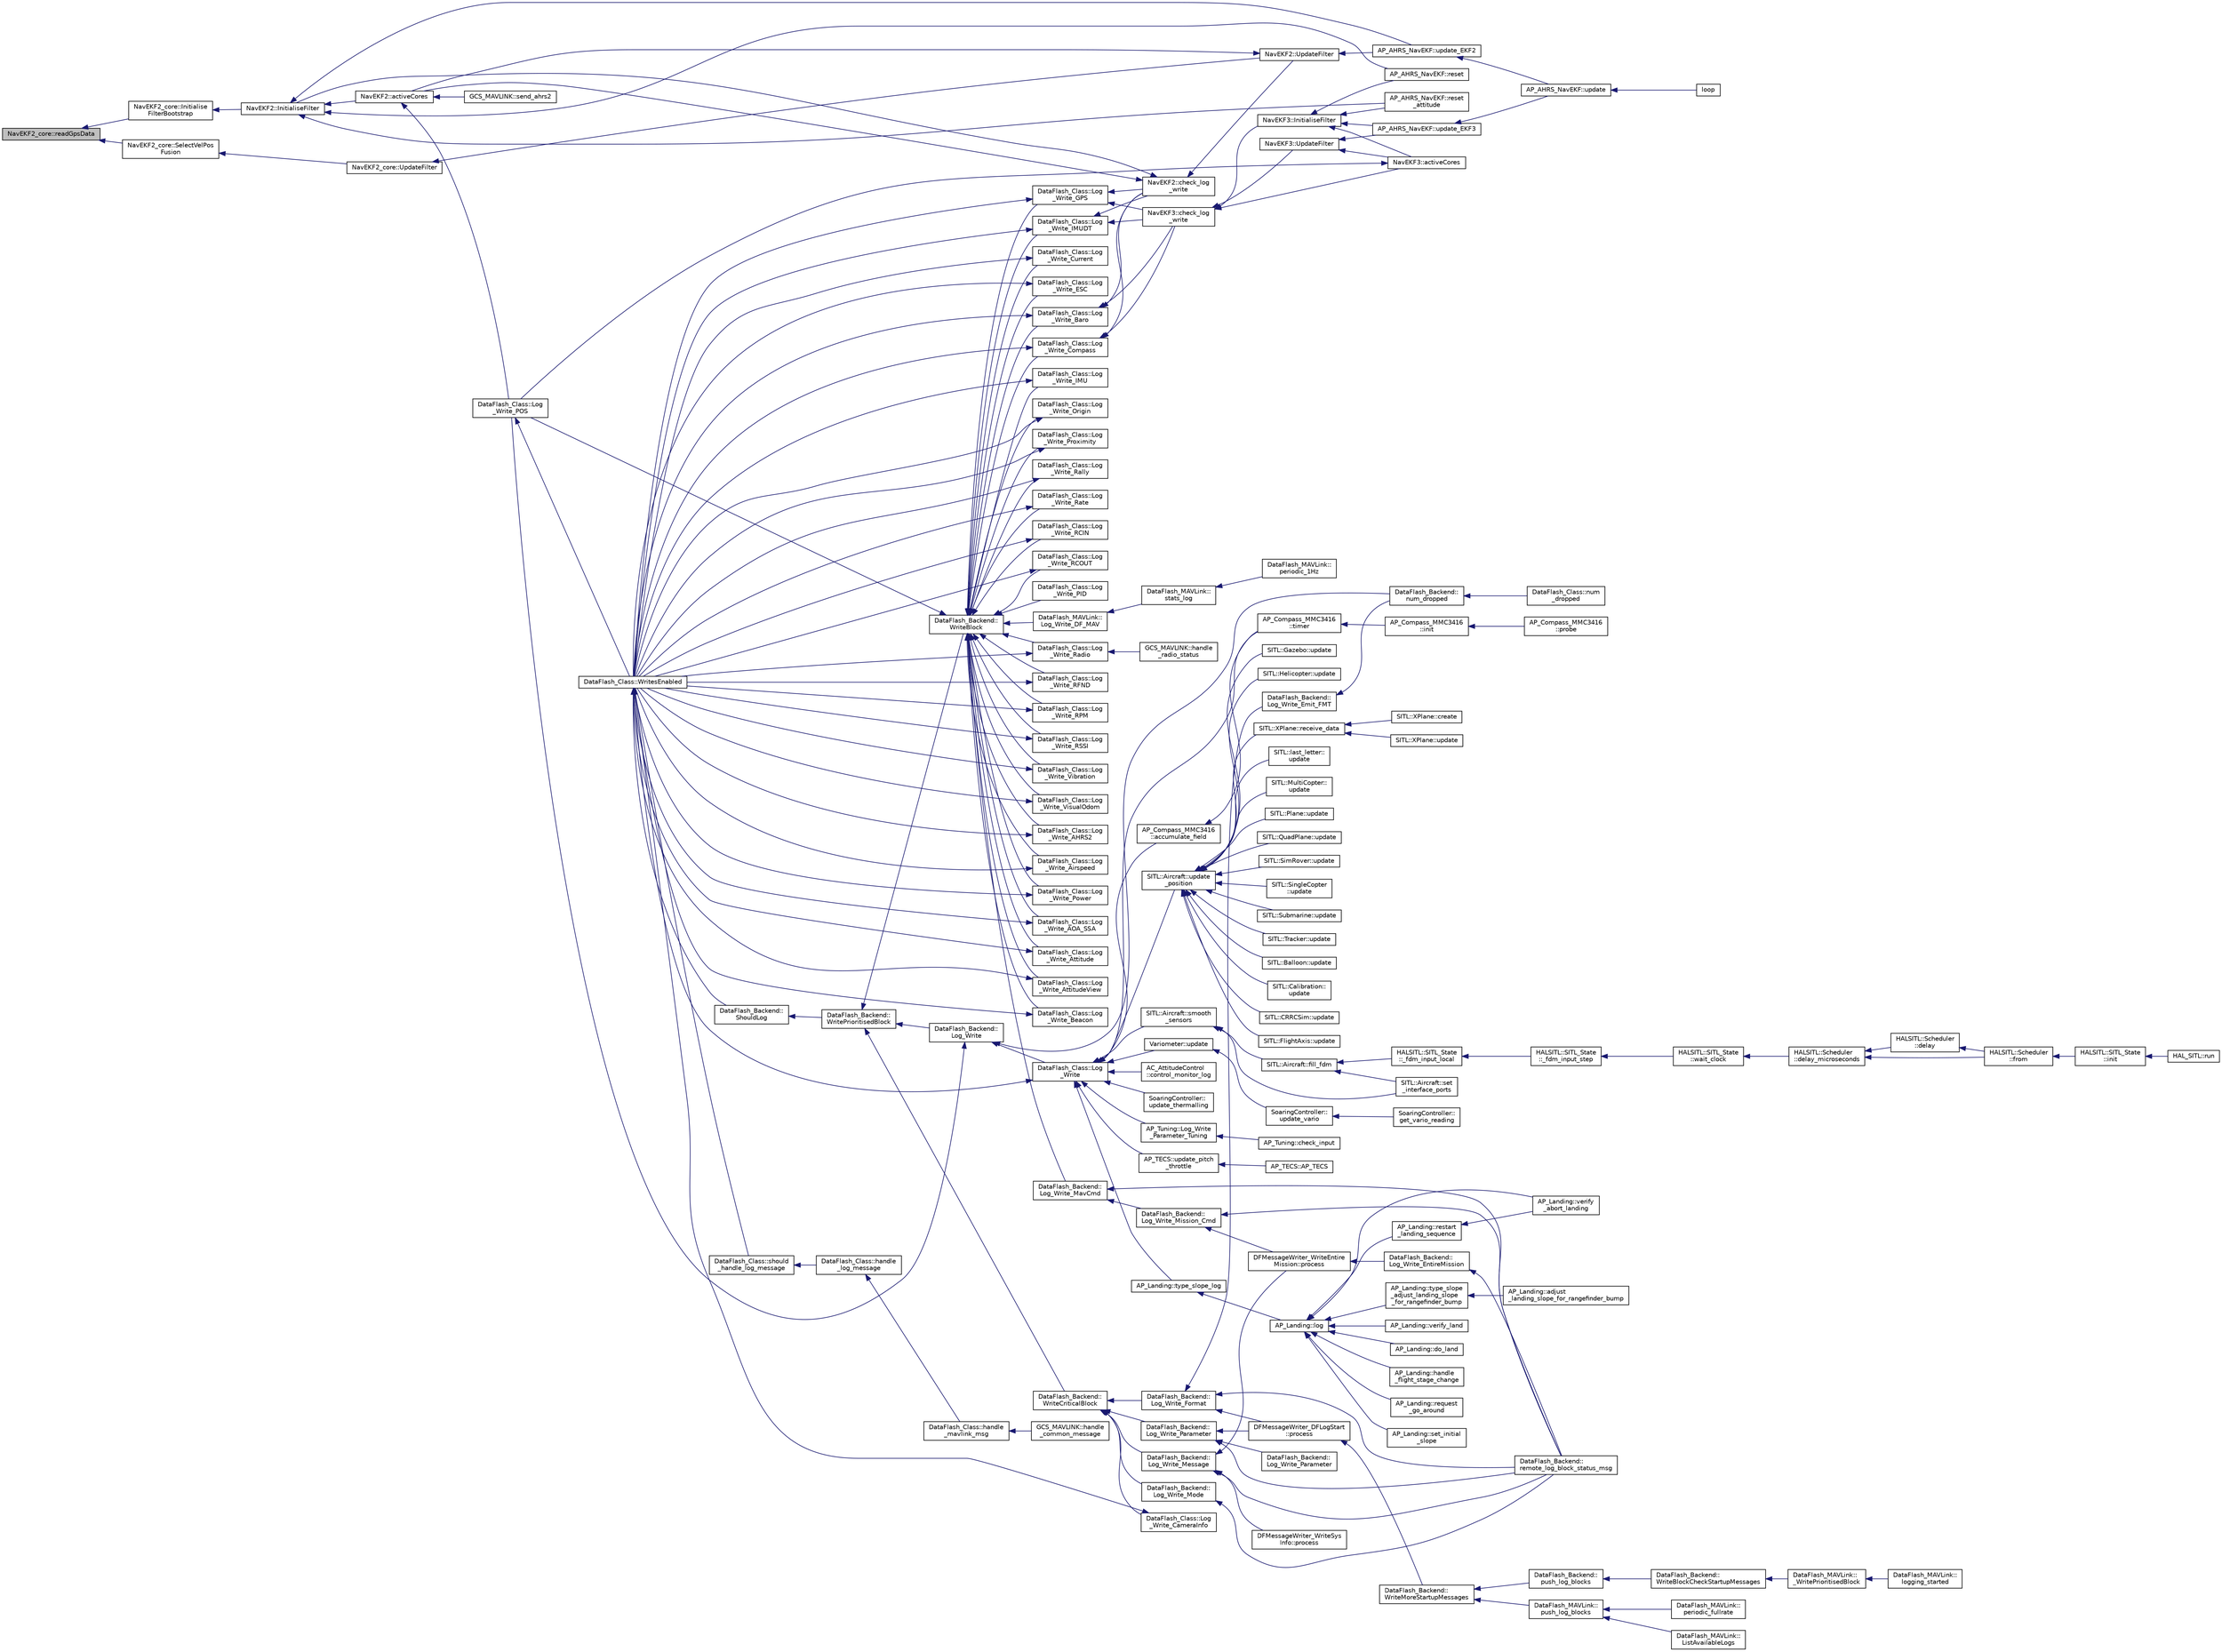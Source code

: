 digraph "NavEKF2_core::readGpsData"
{
 // INTERACTIVE_SVG=YES
  edge [fontname="Helvetica",fontsize="10",labelfontname="Helvetica",labelfontsize="10"];
  node [fontname="Helvetica",fontsize="10",shape=record];
  rankdir="LR";
  Node1 [label="NavEKF2_core::readGpsData",height=0.2,width=0.4,color="black", fillcolor="grey75", style="filled", fontcolor="black"];
  Node1 -> Node2 [dir="back",color="midnightblue",fontsize="10",style="solid",fontname="Helvetica"];
  Node2 [label="NavEKF2_core::Initialise\lFilterBootstrap",height=0.2,width=0.4,color="black", fillcolor="white", style="filled",URL="$classNavEKF2__core.html#a4a06ae47c3edebdecd2b179a0567f00b"];
  Node2 -> Node3 [dir="back",color="midnightblue",fontsize="10",style="solid",fontname="Helvetica"];
  Node3 [label="NavEKF2::InitialiseFilter",height=0.2,width=0.4,color="black", fillcolor="white", style="filled",URL="$classNavEKF2.html#a9c447b8d84abf2dfc845ddbbbad46a2b"];
  Node3 -> Node4 [dir="back",color="midnightblue",fontsize="10",style="solid",fontname="Helvetica"];
  Node4 [label="NavEKF2::activeCores",height=0.2,width=0.4,color="black", fillcolor="white", style="filled",URL="$classNavEKF2.html#ab18af2714c15fcf190493c01e2a28c73"];
  Node4 -> Node5 [dir="back",color="midnightblue",fontsize="10",style="solid",fontname="Helvetica"];
  Node5 [label="DataFlash_Class::Log\l_Write_POS",height=0.2,width=0.4,color="black", fillcolor="white", style="filled",URL="$classDataFlash__Class.html#a46e58faaa53c44516433f6bb7bde4163"];
  Node5 -> Node6 [dir="back",color="midnightblue",fontsize="10",style="solid",fontname="Helvetica"];
  Node6 [label="DataFlash_Class::WritesEnabled",height=0.2,width=0.4,color="black", fillcolor="white", style="filled",URL="$classDataFlash__Class.html#a680528ccef337901407a125439e1f397"];
  Node6 -> Node7 [dir="back",color="midnightblue",fontsize="10",style="solid",fontname="Helvetica"];
  Node7 [label="DataFlash_Class::should\l_handle_log_message",height=0.2,width=0.4,color="black", fillcolor="white", style="filled",URL="$classDataFlash__Class.html#a1f5e7a1ba369422c7df05cd384019b0e"];
  Node7 -> Node8 [dir="back",color="midnightblue",fontsize="10",style="solid",fontname="Helvetica"];
  Node8 [label="DataFlash_Class::handle\l_log_message",height=0.2,width=0.4,color="black", fillcolor="white", style="filled",URL="$classDataFlash__Class.html#a54a0f06df82820b62ec798a212821d25"];
  Node8 -> Node9 [dir="back",color="midnightblue",fontsize="10",style="solid",fontname="Helvetica"];
  Node9 [label="DataFlash_Class::handle\l_mavlink_msg",height=0.2,width=0.4,color="black", fillcolor="white", style="filled",URL="$classDataFlash__Class.html#a06ce95acf59edd4dd3b8aa7246913e7a"];
  Node9 -> Node10 [dir="back",color="midnightblue",fontsize="10",style="solid",fontname="Helvetica"];
  Node10 [label="GCS_MAVLINK::handle\l_common_message",height=0.2,width=0.4,color="black", fillcolor="white", style="filled",URL="$structGCS__MAVLINK.html#a13da94a2548ade6552a5250eb3251e89"];
  Node6 -> Node11 [dir="back",color="midnightblue",fontsize="10",style="solid",fontname="Helvetica"];
  Node11 [label="DataFlash_Backend::\lShouldLog",height=0.2,width=0.4,color="black", fillcolor="white", style="filled",URL="$classDataFlash__Backend.html#ae29c274eff677e46bb9e404656194789"];
  Node11 -> Node12 [dir="back",color="midnightblue",fontsize="10",style="solid",fontname="Helvetica"];
  Node12 [label="DataFlash_Backend::\lWritePrioritisedBlock",height=0.2,width=0.4,color="black", fillcolor="white", style="filled",URL="$classDataFlash__Backend.html#a70bd07e118265442caab0d742cb06abc"];
  Node12 -> Node13 [dir="back",color="midnightblue",fontsize="10",style="solid",fontname="Helvetica"];
  Node13 [label="DataFlash_Backend::\lLog_Write",height=0.2,width=0.4,color="black", fillcolor="white", style="filled",URL="$classDataFlash__Backend.html#a701111d46c96bfab23971267f325ddd3"];
  Node13 -> Node14 [dir="back",color="midnightblue",fontsize="10",style="solid",fontname="Helvetica"];
  Node14 [label="DataFlash_Class::Log\l_Write",height=0.2,width=0.4,color="black", fillcolor="white", style="filled",URL="$classDataFlash__Class.html#a379c836ed19feeac263fcd994b60226b"];
  Node14 -> Node15 [dir="back",color="midnightblue",fontsize="10",style="solid",fontname="Helvetica"];
  Node15 [label="AP_Compass_MMC3416\l::accumulate_field",height=0.2,width=0.4,color="black", fillcolor="white", style="filled",URL="$classAP__Compass__MMC3416.html#aa81525e474696e469db55ad9712a1b4f"];
  Node15 -> Node16 [dir="back",color="midnightblue",fontsize="10",style="solid",fontname="Helvetica"];
  Node16 [label="AP_Compass_MMC3416\l::timer",height=0.2,width=0.4,color="black", fillcolor="white", style="filled",URL="$classAP__Compass__MMC3416.html#a8b5b61173af45f3892c51bbeda783190"];
  Node16 -> Node17 [dir="back",color="midnightblue",fontsize="10",style="solid",fontname="Helvetica"];
  Node17 [label="AP_Compass_MMC3416\l::init",height=0.2,width=0.4,color="black", fillcolor="white", style="filled",URL="$classAP__Compass__MMC3416.html#af9749d12b13a50641e4c2b7b8b702ac2"];
  Node17 -> Node18 [dir="back",color="midnightblue",fontsize="10",style="solid",fontname="Helvetica"];
  Node18 [label="AP_Compass_MMC3416\l::probe",height=0.2,width=0.4,color="black", fillcolor="white", style="filled",URL="$classAP__Compass__MMC3416.html#a45317bd66ff02b0b69e17221ff572261"];
  Node14 -> Node19 [dir="back",color="midnightblue",fontsize="10",style="solid",fontname="Helvetica"];
  Node19 [label="AC_AttitudeControl\l::control_monitor_log",height=0.2,width=0.4,color="black", fillcolor="white", style="filled",URL="$classAC__AttitudeControl.html#a24124a33c8cd7a9cd575d0c16a1e2d5b"];
  Node14 -> Node20 [dir="back",color="midnightblue",fontsize="10",style="solid",fontname="Helvetica"];
  Node20 [label="AP_Tuning::Log_Write\l_Parameter_Tuning",height=0.2,width=0.4,color="black", fillcolor="white", style="filled",URL="$classAP__Tuning.html#abc35074ce5f7c46fbbc644d80c3dc15a"];
  Node20 -> Node21 [dir="back",color="midnightblue",fontsize="10",style="solid",fontname="Helvetica"];
  Node21 [label="AP_Tuning::check_input",height=0.2,width=0.4,color="black", fillcolor="white", style="filled",URL="$classAP__Tuning.html#a26bf8c5e3711e547ce95654ca285fecb"];
  Node14 -> Node22 [dir="back",color="midnightblue",fontsize="10",style="solid",fontname="Helvetica"];
  Node22 [label="SITL::Aircraft::smooth\l_sensors",height=0.2,width=0.4,color="black", fillcolor="white", style="filled",URL="$classSITL_1_1Aircraft.html#a8b835df207c22a4d9bc24b14525ce968"];
  Node22 -> Node23 [dir="back",color="midnightblue",fontsize="10",style="solid",fontname="Helvetica"];
  Node23 [label="SITL::Aircraft::fill_fdm",height=0.2,width=0.4,color="black", fillcolor="white", style="filled",URL="$classSITL_1_1Aircraft.html#a07b38044e8a77d5f48db38e9913e06db"];
  Node23 -> Node24 [dir="back",color="midnightblue",fontsize="10",style="solid",fontname="Helvetica"];
  Node24 [label="HALSITL::SITL_State\l::_fdm_input_local",height=0.2,width=0.4,color="black", fillcolor="white", style="filled",URL="$classHALSITL_1_1SITL__State.html#a141fe78b0702ab2f2ac4cafc221fdb97"];
  Node24 -> Node25 [dir="back",color="midnightblue",fontsize="10",style="solid",fontname="Helvetica"];
  Node25 [label="HALSITL::SITL_State\l::_fdm_input_step",height=0.2,width=0.4,color="black", fillcolor="white", style="filled",URL="$classHALSITL_1_1SITL__State.html#ae31c93a26ca780bb508dded2498e2e93"];
  Node25 -> Node26 [dir="back",color="midnightblue",fontsize="10",style="solid",fontname="Helvetica"];
  Node26 [label="HALSITL::SITL_State\l::wait_clock",height=0.2,width=0.4,color="black", fillcolor="white", style="filled",URL="$classHALSITL_1_1SITL__State.html#a3eeaf330efded46259bbf64fc53e6b9f"];
  Node26 -> Node27 [dir="back",color="midnightblue",fontsize="10",style="solid",fontname="Helvetica"];
  Node27 [label="HALSITL::Scheduler\l::delay_microseconds",height=0.2,width=0.4,color="black", fillcolor="white", style="filled",URL="$classHALSITL_1_1Scheduler.html#a4cffd5bcba0175bf49c7aa75ff3bf09a"];
  Node27 -> Node28 [dir="back",color="midnightblue",fontsize="10",style="solid",fontname="Helvetica"];
  Node28 [label="HALSITL::Scheduler\l::from",height=0.2,width=0.4,color="black", fillcolor="white", style="filled",URL="$classHALSITL_1_1Scheduler.html#a2c3ea70328333081349821921242cb39"];
  Node28 -> Node29 [dir="back",color="midnightblue",fontsize="10",style="solid",fontname="Helvetica"];
  Node29 [label="HALSITL::SITL_State\l::init",height=0.2,width=0.4,color="black", fillcolor="white", style="filled",URL="$classHALSITL_1_1SITL__State.html#a7059cb4e279007aae9b06757a68c15af"];
  Node29 -> Node30 [dir="back",color="midnightblue",fontsize="10",style="solid",fontname="Helvetica"];
  Node30 [label="HAL_SITL::run",height=0.2,width=0.4,color="black", fillcolor="white", style="filled",URL="$classHAL__SITL.html#add0e35ac5a212a6b187c55186c8f026a"];
  Node27 -> Node31 [dir="back",color="midnightblue",fontsize="10",style="solid",fontname="Helvetica"];
  Node31 [label="HALSITL::Scheduler\l::delay",height=0.2,width=0.4,color="black", fillcolor="white", style="filled",URL="$classHALSITL_1_1Scheduler.html#a14f3239ecbb9889823b20dc9de655c2f"];
  Node31 -> Node28 [dir="back",color="midnightblue",fontsize="10",style="solid",fontname="Helvetica"];
  Node23 -> Node32 [dir="back",color="midnightblue",fontsize="10",style="solid",fontname="Helvetica"];
  Node32 [label="SITL::Aircraft::set\l_interface_ports",height=0.2,width=0.4,color="black", fillcolor="white", style="filled",URL="$classSITL_1_1Aircraft.html#a061f04e9f5bc75cc1f250a4e7c3d8421"];
  Node22 -> Node32 [dir="back",color="midnightblue",fontsize="10",style="solid",fontname="Helvetica"];
  Node14 -> Node16 [dir="back",color="midnightblue",fontsize="10",style="solid",fontname="Helvetica"];
  Node14 -> Node33 [dir="back",color="midnightblue",fontsize="10",style="solid",fontname="Helvetica"];
  Node33 [label="AP_Landing::type_slope_log",height=0.2,width=0.4,color="black", fillcolor="white", style="filled",URL="$classAP__Landing.html#ac0b5a7424b989984441d47159f9e691c"];
  Node33 -> Node34 [dir="back",color="midnightblue",fontsize="10",style="solid",fontname="Helvetica"];
  Node34 [label="AP_Landing::log",height=0.2,width=0.4,color="black", fillcolor="white", style="filled",URL="$classAP__Landing.html#afbaa15e50629185cb1c1dcb1c41289d8"];
  Node34 -> Node35 [dir="back",color="midnightblue",fontsize="10",style="solid",fontname="Helvetica"];
  Node35 [label="AP_Landing::do_land",height=0.2,width=0.4,color="black", fillcolor="white", style="filled",URL="$classAP__Landing.html#ac7cb51eaa69d1bed262223b56ee2c4ce"];
  Node34 -> Node36 [dir="back",color="midnightblue",fontsize="10",style="solid",fontname="Helvetica"];
  Node36 [label="AP_Landing::handle\l_flight_stage_change",height=0.2,width=0.4,color="black", fillcolor="white", style="filled",URL="$classAP__Landing.html#a9f6d861fd1bf8df96c061931179095c0"];
  Node34 -> Node37 [dir="back",color="midnightblue",fontsize="10",style="solid",fontname="Helvetica"];
  Node37 [label="AP_Landing::request\l_go_around",height=0.2,width=0.4,color="black", fillcolor="white", style="filled",URL="$classAP__Landing.html#afc506451afaaca18bebe5746f1caf448"];
  Node34 -> Node38 [dir="back",color="midnightblue",fontsize="10",style="solid",fontname="Helvetica"];
  Node38 [label="AP_Landing::restart\l_landing_sequence",height=0.2,width=0.4,color="black", fillcolor="white", style="filled",URL="$classAP__Landing.html#a4cb652398231c274e6061aa6b211366b"];
  Node38 -> Node39 [dir="back",color="midnightblue",fontsize="10",style="solid",fontname="Helvetica"];
  Node39 [label="AP_Landing::verify\l_abort_landing",height=0.2,width=0.4,color="black", fillcolor="white", style="filled",URL="$classAP__Landing.html#a23d5d937afe630bfa1d3eeea5d767e4b"];
  Node34 -> Node40 [dir="back",color="midnightblue",fontsize="10",style="solid",fontname="Helvetica"];
  Node40 [label="AP_Landing::set_initial\l_slope",height=0.2,width=0.4,color="black", fillcolor="white", style="filled",URL="$classAP__Landing.html#a7e905f0cb574cb49a778b18906362736"];
  Node34 -> Node41 [dir="back",color="midnightblue",fontsize="10",style="solid",fontname="Helvetica"];
  Node41 [label="AP_Landing::type_slope\l_adjust_landing_slope\l_for_rangefinder_bump",height=0.2,width=0.4,color="black", fillcolor="white", style="filled",URL="$classAP__Landing.html#a68317a4d27e65aadc7013a9363da5ce3"];
  Node41 -> Node42 [dir="back",color="midnightblue",fontsize="10",style="solid",fontname="Helvetica"];
  Node42 [label="AP_Landing::adjust\l_landing_slope_for_rangefinder_bump",height=0.2,width=0.4,color="black", fillcolor="white", style="filled",URL="$classAP__Landing.html#aca701ba52726269447500bdf654b3b10"];
  Node34 -> Node39 [dir="back",color="midnightblue",fontsize="10",style="solid",fontname="Helvetica"];
  Node34 -> Node43 [dir="back",color="midnightblue",fontsize="10",style="solid",fontname="Helvetica"];
  Node43 [label="AP_Landing::verify_land",height=0.2,width=0.4,color="black", fillcolor="white", style="filled",URL="$classAP__Landing.html#afdbc34de818b9cb366336c23660fd495"];
  Node14 -> Node44 [dir="back",color="midnightblue",fontsize="10",style="solid",fontname="Helvetica"];
  Node44 [label="Variometer::update",height=0.2,width=0.4,color="black", fillcolor="white", style="filled",URL="$classVariometer.html#ae8429634659d6e7f64a64992380e7b2b"];
  Node44 -> Node45 [dir="back",color="midnightblue",fontsize="10",style="solid",fontname="Helvetica"];
  Node45 [label="SoaringController::\lupdate_vario",height=0.2,width=0.4,color="black", fillcolor="white", style="filled",URL="$classSoaringController.html#a7adf701742d2ba2f2e699b9e3ce1b955"];
  Node45 -> Node46 [dir="back",color="midnightblue",fontsize="10",style="solid",fontname="Helvetica"];
  Node46 [label="SoaringController::\lget_vario_reading",height=0.2,width=0.4,color="black", fillcolor="white", style="filled",URL="$classSoaringController.html#aea41b313738070dceb7c4953d4873342"];
  Node14 -> Node47 [dir="back",color="midnightblue",fontsize="10",style="solid",fontname="Helvetica"];
  Node47 [label="AP_TECS::update_pitch\l_throttle",height=0.2,width=0.4,color="black", fillcolor="white", style="filled",URL="$classAP__TECS.html#ad9fdee521b36fe15ab8ab06a35717c5a"];
  Node47 -> Node48 [dir="back",color="midnightblue",fontsize="10",style="solid",fontname="Helvetica"];
  Node48 [label="AP_TECS::AP_TECS",height=0.2,width=0.4,color="black", fillcolor="white", style="filled",URL="$classAP__TECS.html#a01d6d2b6f4c4151838115b13020d8990"];
  Node14 -> Node49 [dir="back",color="midnightblue",fontsize="10",style="solid",fontname="Helvetica"];
  Node49 [label="SITL::Aircraft::update\l_position",height=0.2,width=0.4,color="black", fillcolor="white", style="filled",URL="$classSITL_1_1Aircraft.html#a4a72b2c0617cf55b24b062daaae685b9"];
  Node49 -> Node50 [dir="back",color="midnightblue",fontsize="10",style="solid",fontname="Helvetica"];
  Node50 [label="SITL::Balloon::update",height=0.2,width=0.4,color="black", fillcolor="white", style="filled",URL="$classSITL_1_1Balloon.html#a34f5716a3c9ba0805d89dc36656ae90c"];
  Node49 -> Node51 [dir="back",color="midnightblue",fontsize="10",style="solid",fontname="Helvetica"];
  Node51 [label="SITL::Calibration::\lupdate",height=0.2,width=0.4,color="black", fillcolor="white", style="filled",URL="$classSITL_1_1Calibration.html#a0c3f60adfbc5d68ae425883af18b62f4"];
  Node49 -> Node52 [dir="back",color="midnightblue",fontsize="10",style="solid",fontname="Helvetica"];
  Node52 [label="SITL::CRRCSim::update",height=0.2,width=0.4,color="black", fillcolor="white", style="filled",URL="$classSITL_1_1CRRCSim.html#ada236d396837feb2c5efe885ea504f87"];
  Node49 -> Node53 [dir="back",color="midnightblue",fontsize="10",style="solid",fontname="Helvetica"];
  Node53 [label="SITL::FlightAxis::update",height=0.2,width=0.4,color="black", fillcolor="white", style="filled",URL="$classSITL_1_1FlightAxis.html#abea39b8171735bf99ad90267f6be4c42"];
  Node49 -> Node54 [dir="back",color="midnightblue",fontsize="10",style="solid",fontname="Helvetica"];
  Node54 [label="SITL::Gazebo::update",height=0.2,width=0.4,color="black", fillcolor="white", style="filled",URL="$classSITL_1_1Gazebo.html#a120a541070549b98ba4740c91abf97a7"];
  Node49 -> Node55 [dir="back",color="midnightblue",fontsize="10",style="solid",fontname="Helvetica"];
  Node55 [label="SITL::Helicopter::update",height=0.2,width=0.4,color="black", fillcolor="white", style="filled",URL="$classSITL_1_1Helicopter.html#a0e8602ead0fe804552ab7ade9a1b171e"];
  Node49 -> Node56 [dir="back",color="midnightblue",fontsize="10",style="solid",fontname="Helvetica"];
  Node56 [label="SITL::last_letter::\lupdate",height=0.2,width=0.4,color="black", fillcolor="white", style="filled",URL="$classSITL_1_1last__letter.html#ae4e6d3acea9730faa873e8d25b876d19"];
  Node49 -> Node57 [dir="back",color="midnightblue",fontsize="10",style="solid",fontname="Helvetica"];
  Node57 [label="SITL::MultiCopter::\lupdate",height=0.2,width=0.4,color="black", fillcolor="white", style="filled",URL="$classSITL_1_1MultiCopter.html#ad4df8bcd20625ce425cc9d73f9aa6a20"];
  Node49 -> Node58 [dir="back",color="midnightblue",fontsize="10",style="solid",fontname="Helvetica"];
  Node58 [label="SITL::Plane::update",height=0.2,width=0.4,color="black", fillcolor="white", style="filled",URL="$classSITL_1_1Plane.html#a7852409df29e250b1903384d1446930c"];
  Node49 -> Node59 [dir="back",color="midnightblue",fontsize="10",style="solid",fontname="Helvetica"];
  Node59 [label="SITL::QuadPlane::update",height=0.2,width=0.4,color="black", fillcolor="white", style="filled",URL="$classSITL_1_1QuadPlane.html#af9068f0de1894f5afc49481c869e3b6c"];
  Node49 -> Node60 [dir="back",color="midnightblue",fontsize="10",style="solid",fontname="Helvetica"];
  Node60 [label="SITL::SimRover::update",height=0.2,width=0.4,color="black", fillcolor="white", style="filled",URL="$classSITL_1_1SimRover.html#a0692a116e9c7cff78adb0b08b0d571b2"];
  Node49 -> Node61 [dir="back",color="midnightblue",fontsize="10",style="solid",fontname="Helvetica"];
  Node61 [label="SITL::SingleCopter\l::update",height=0.2,width=0.4,color="black", fillcolor="white", style="filled",URL="$classSITL_1_1SingleCopter.html#a07d0997518b86260a6a80b914733d7b5"];
  Node49 -> Node62 [dir="back",color="midnightblue",fontsize="10",style="solid",fontname="Helvetica"];
  Node62 [label="SITL::Submarine::update",height=0.2,width=0.4,color="black", fillcolor="white", style="filled",URL="$classSITL_1_1Submarine.html#ae172876dbb527df84dfb38c9fa383878"];
  Node49 -> Node63 [dir="back",color="midnightblue",fontsize="10",style="solid",fontname="Helvetica"];
  Node63 [label="SITL::Tracker::update",height=0.2,width=0.4,color="black", fillcolor="white", style="filled",URL="$classSITL_1_1Tracker.html#aa2d26c0841ead98b60a9291eb4d74b71"];
  Node49 -> Node64 [dir="back",color="midnightblue",fontsize="10",style="solid",fontname="Helvetica"];
  Node64 [label="SITL::XPlane::receive_data",height=0.2,width=0.4,color="black", fillcolor="white", style="filled",URL="$classSITL_1_1XPlane.html#ab30e1d12c7ebc3699a29f3442804a68b"];
  Node64 -> Node65 [dir="back",color="midnightblue",fontsize="10",style="solid",fontname="Helvetica"];
  Node65 [label="SITL::XPlane::update",height=0.2,width=0.4,color="black", fillcolor="white", style="filled",URL="$classSITL_1_1XPlane.html#abc5e72c8fd3445fcb19b6b1d42ec9970"];
  Node64 -> Node66 [dir="back",color="midnightblue",fontsize="10",style="solid",fontname="Helvetica"];
  Node66 [label="SITL::XPlane::create",height=0.2,width=0.4,color="black", fillcolor="white", style="filled",URL="$classSITL_1_1XPlane.html#a5cbab32f016edeff5108ded953c17cbe"];
  Node14 -> Node67 [dir="back",color="midnightblue",fontsize="10",style="solid",fontname="Helvetica"];
  Node67 [label="SoaringController::\lupdate_thermalling",height=0.2,width=0.4,color="black", fillcolor="white", style="filled",URL="$classSoaringController.html#abfbc693fd6c93da20fb098aedf6fd596"];
  Node14 -> Node6 [dir="back",color="midnightblue",fontsize="10",style="solid",fontname="Helvetica"];
  Node13 -> Node5 [dir="back",color="midnightblue",fontsize="10",style="solid",fontname="Helvetica"];
  Node13 -> Node68 [dir="back",color="midnightblue",fontsize="10",style="solid",fontname="Helvetica"];
  Node68 [label="DataFlash_Backend::\lnum_dropped",height=0.2,width=0.4,color="black", fillcolor="white", style="filled",URL="$classDataFlash__Backend.html#a944c1f573e2cd12e7ff491d48898d446"];
  Node68 -> Node69 [dir="back",color="midnightblue",fontsize="10",style="solid",fontname="Helvetica"];
  Node69 [label="DataFlash_Class::num\l_dropped",height=0.2,width=0.4,color="black", fillcolor="white", style="filled",URL="$classDataFlash__Class.html#a3b01d9a49c319ca3995df9b1649b9249"];
  Node12 -> Node70 [dir="back",color="midnightblue",fontsize="10",style="solid",fontname="Helvetica"];
  Node70 [label="DataFlash_Backend::\lWriteBlock",height=0.2,width=0.4,color="black", fillcolor="white", style="filled",URL="$classDataFlash__Backend.html#aed94b3ad1fd7333ddd7c2e20c3433d52"];
  Node70 -> Node71 [dir="back",color="midnightblue",fontsize="10",style="solid",fontname="Helvetica"];
  Node71 [label="DataFlash_Class::Log\l_Write_AHRS2",height=0.2,width=0.4,color="black", fillcolor="white", style="filled",URL="$classDataFlash__Class.html#ad81bca014959c6b0a6714ea0d83c409f"];
  Node71 -> Node6 [dir="back",color="midnightblue",fontsize="10",style="solid",fontname="Helvetica"];
  Node70 -> Node72 [dir="back",color="midnightblue",fontsize="10",style="solid",fontname="Helvetica"];
  Node72 [label="DataFlash_Class::Log\l_Write_Airspeed",height=0.2,width=0.4,color="black", fillcolor="white", style="filled",URL="$classDataFlash__Class.html#a6a38481f36ae833e7093c41a0e72be31"];
  Node72 -> Node6 [dir="back",color="midnightblue",fontsize="10",style="solid",fontname="Helvetica"];
  Node70 -> Node73 [dir="back",color="midnightblue",fontsize="10",style="solid",fontname="Helvetica"];
  Node73 [label="DataFlash_Class::Log\l_Write_AOA_SSA",height=0.2,width=0.4,color="black", fillcolor="white", style="filled",URL="$classDataFlash__Class.html#a07c6e6dc1aeb58b8f3255a63e0d5a430"];
  Node73 -> Node6 [dir="back",color="midnightblue",fontsize="10",style="solid",fontname="Helvetica"];
  Node70 -> Node74 [dir="back",color="midnightblue",fontsize="10",style="solid",fontname="Helvetica"];
  Node74 [label="DataFlash_Class::Log\l_Write_Attitude",height=0.2,width=0.4,color="black", fillcolor="white", style="filled",URL="$classDataFlash__Class.html#a100c0458780b38dd0ccc4a7381827b3c"];
  Node74 -> Node6 [dir="back",color="midnightblue",fontsize="10",style="solid",fontname="Helvetica"];
  Node70 -> Node75 [dir="back",color="midnightblue",fontsize="10",style="solid",fontname="Helvetica"];
  Node75 [label="DataFlash_Class::Log\l_Write_AttitudeView",height=0.2,width=0.4,color="black", fillcolor="white", style="filled",URL="$classDataFlash__Class.html#abf48a5cb3c39a255385d3853beb1b5d7"];
  Node75 -> Node6 [dir="back",color="midnightblue",fontsize="10",style="solid",fontname="Helvetica"];
  Node70 -> Node76 [dir="back",color="midnightblue",fontsize="10",style="solid",fontname="Helvetica"];
  Node76 [label="DataFlash_Class::Log\l_Write_Baro",height=0.2,width=0.4,color="black", fillcolor="white", style="filled",URL="$classDataFlash__Class.html#a4a12c2f2025e0a63d6ec85602857d0cb"];
  Node76 -> Node77 [dir="back",color="midnightblue",fontsize="10",style="solid",fontname="Helvetica"];
  Node77 [label="NavEKF3::check_log\l_write",height=0.2,width=0.4,color="black", fillcolor="white", style="filled",URL="$classNavEKF3.html#afa5a1b626563d35ad95545e8f056214b"];
  Node77 -> Node78 [dir="back",color="midnightblue",fontsize="10",style="solid",fontname="Helvetica"];
  Node78 [label="NavEKF3::InitialiseFilter",height=0.2,width=0.4,color="black", fillcolor="white", style="filled",URL="$classNavEKF3.html#a07f064fa513fbb6e7188141904f3b5b5"];
  Node78 -> Node79 [dir="back",color="midnightblue",fontsize="10",style="solid",fontname="Helvetica"];
  Node79 [label="AP_AHRS_NavEKF::update_EKF3",height=0.2,width=0.4,color="black", fillcolor="white", style="filled",URL="$classAP__AHRS__NavEKF.html#a324160404f12959e955554f5aed26459"];
  Node79 -> Node80 [dir="back",color="midnightblue",fontsize="10",style="solid",fontname="Helvetica"];
  Node80 [label="AP_AHRS_NavEKF::update",height=0.2,width=0.4,color="black", fillcolor="white", style="filled",URL="$classAP__AHRS__NavEKF.html#ac8111979c5dc37a55b2c50818534ea52"];
  Node80 -> Node81 [dir="back",color="midnightblue",fontsize="10",style="solid",fontname="Helvetica"];
  Node81 [label="loop",height=0.2,width=0.4,color="black", fillcolor="white", style="filled",URL="$AHRS__Test_8cpp.html#afe461d27b9c48d5921c00d521181f12f"];
  Node78 -> Node82 [dir="back",color="midnightblue",fontsize="10",style="solid",fontname="Helvetica"];
  Node82 [label="AP_AHRS_NavEKF::reset",height=0.2,width=0.4,color="black", fillcolor="white", style="filled",URL="$classAP__AHRS__NavEKF.html#a532ff0df024a4537e5a108c42ba405a7"];
  Node78 -> Node83 [dir="back",color="midnightblue",fontsize="10",style="solid",fontname="Helvetica"];
  Node83 [label="AP_AHRS_NavEKF::reset\l_attitude",height=0.2,width=0.4,color="black", fillcolor="white", style="filled",URL="$classAP__AHRS__NavEKF.html#a9bd3c7f1793a48cd0d736b19fbfaf19a"];
  Node78 -> Node84 [dir="back",color="midnightblue",fontsize="10",style="solid",fontname="Helvetica"];
  Node84 [label="NavEKF3::activeCores",height=0.2,width=0.4,color="black", fillcolor="white", style="filled",URL="$classNavEKF3.html#a3e1f50ad977a17222fcd7a6851b0f2ec"];
  Node84 -> Node5 [dir="back",color="midnightblue",fontsize="10",style="solid",fontname="Helvetica"];
  Node77 -> Node85 [dir="back",color="midnightblue",fontsize="10",style="solid",fontname="Helvetica"];
  Node85 [label="NavEKF3::UpdateFilter",height=0.2,width=0.4,color="black", fillcolor="white", style="filled",URL="$classNavEKF3.html#a477020fcf29376e0c2205dbf79728104"];
  Node85 -> Node79 [dir="back",color="midnightblue",fontsize="10",style="solid",fontname="Helvetica"];
  Node85 -> Node84 [dir="back",color="midnightblue",fontsize="10",style="solid",fontname="Helvetica"];
  Node77 -> Node84 [dir="back",color="midnightblue",fontsize="10",style="solid",fontname="Helvetica"];
  Node76 -> Node86 [dir="back",color="midnightblue",fontsize="10",style="solid",fontname="Helvetica"];
  Node86 [label="NavEKF2::check_log\l_write",height=0.2,width=0.4,color="black", fillcolor="white", style="filled",URL="$classNavEKF2.html#a124df957952b2cb0c04e4318a173f67a"];
  Node86 -> Node4 [dir="back",color="midnightblue",fontsize="10",style="solid",fontname="Helvetica"];
  Node86 -> Node3 [dir="back",color="midnightblue",fontsize="10",style="solid",fontname="Helvetica"];
  Node86 -> Node87 [dir="back",color="midnightblue",fontsize="10",style="solid",fontname="Helvetica"];
  Node87 [label="NavEKF2::UpdateFilter",height=0.2,width=0.4,color="black", fillcolor="white", style="filled",URL="$classNavEKF2.html#a72815b1bbd9d7ceb0ff7ae52d14516df"];
  Node87 -> Node4 [dir="back",color="midnightblue",fontsize="10",style="solid",fontname="Helvetica"];
  Node87 -> Node88 [dir="back",color="midnightblue",fontsize="10",style="solid",fontname="Helvetica"];
  Node88 [label="AP_AHRS_NavEKF::update_EKF2",height=0.2,width=0.4,color="black", fillcolor="white", style="filled",URL="$classAP__AHRS__NavEKF.html#a0187c6d3d4348b002a204c05d3e94b07"];
  Node88 -> Node80 [dir="back",color="midnightblue",fontsize="10",style="solid",fontname="Helvetica"];
  Node76 -> Node6 [dir="back",color="midnightblue",fontsize="10",style="solid",fontname="Helvetica"];
  Node70 -> Node89 [dir="back",color="midnightblue",fontsize="10",style="solid",fontname="Helvetica"];
  Node89 [label="DataFlash_Class::Log\l_Write_Beacon",height=0.2,width=0.4,color="black", fillcolor="white", style="filled",URL="$classDataFlash__Class.html#abe412cc7c41a691691c24ec560586c45"];
  Node89 -> Node6 [dir="back",color="midnightblue",fontsize="10",style="solid",fontname="Helvetica"];
  Node70 -> Node90 [dir="back",color="midnightblue",fontsize="10",style="solid",fontname="Helvetica"];
  Node90 [label="DataFlash_Class::Log\l_Write_Compass",height=0.2,width=0.4,color="black", fillcolor="white", style="filled",URL="$classDataFlash__Class.html#a5189adf1c5da47c2149ca1d7baa745d8"];
  Node90 -> Node77 [dir="back",color="midnightblue",fontsize="10",style="solid",fontname="Helvetica"];
  Node90 -> Node86 [dir="back",color="midnightblue",fontsize="10",style="solid",fontname="Helvetica"];
  Node90 -> Node6 [dir="back",color="midnightblue",fontsize="10",style="solid",fontname="Helvetica"];
  Node70 -> Node91 [dir="back",color="midnightblue",fontsize="10",style="solid",fontname="Helvetica"];
  Node91 [label="DataFlash_Class::Log\l_Write_Current",height=0.2,width=0.4,color="black", fillcolor="white", style="filled",URL="$classDataFlash__Class.html#a6bc40fe7e7fd0b068700d5b89d85a920"];
  Node91 -> Node6 [dir="back",color="midnightblue",fontsize="10",style="solid",fontname="Helvetica"];
  Node70 -> Node92 [dir="back",color="midnightblue",fontsize="10",style="solid",fontname="Helvetica"];
  Node92 [label="DataFlash_MAVLink::\lLog_Write_DF_MAV",height=0.2,width=0.4,color="black", fillcolor="white", style="filled",URL="$classDataFlash__MAVLink.html#a4e95e48809d7011702476e879415d96c"];
  Node92 -> Node93 [dir="back",color="midnightblue",fontsize="10",style="solid",fontname="Helvetica"];
  Node93 [label="DataFlash_MAVLink::\lstats_log",height=0.2,width=0.4,color="black", fillcolor="white", style="filled",URL="$classDataFlash__MAVLink.html#af0e5de77619126d8d8d1dd06a389717d"];
  Node93 -> Node94 [dir="back",color="midnightblue",fontsize="10",style="solid",fontname="Helvetica"];
  Node94 [label="DataFlash_MAVLink::\lperiodic_1Hz",height=0.2,width=0.4,color="black", fillcolor="white", style="filled",URL="$classDataFlash__MAVLink.html#aff8ee53b8fbc202ef153f112dade8f21"];
  Node70 -> Node95 [dir="back",color="midnightblue",fontsize="10",style="solid",fontname="Helvetica"];
  Node95 [label="DataFlash_Class::Log\l_Write_ESC",height=0.2,width=0.4,color="black", fillcolor="white", style="filled",URL="$classDataFlash__Class.html#a90a22bd1a0d9fff2bde1efdf0d0c9575"];
  Node95 -> Node6 [dir="back",color="midnightblue",fontsize="10",style="solid",fontname="Helvetica"];
  Node70 -> Node96 [dir="back",color="midnightblue",fontsize="10",style="solid",fontname="Helvetica"];
  Node96 [label="DataFlash_Class::Log\l_Write_GPS",height=0.2,width=0.4,color="black", fillcolor="white", style="filled",URL="$classDataFlash__Class.html#a8a9087dec83092f0ea67b6741ff9f32e"];
  Node96 -> Node77 [dir="back",color="midnightblue",fontsize="10",style="solid",fontname="Helvetica"];
  Node96 -> Node86 [dir="back",color="midnightblue",fontsize="10",style="solid",fontname="Helvetica"];
  Node96 -> Node6 [dir="back",color="midnightblue",fontsize="10",style="solid",fontname="Helvetica"];
  Node70 -> Node97 [dir="back",color="midnightblue",fontsize="10",style="solid",fontname="Helvetica"];
  Node97 [label="DataFlash_Class::Log\l_Write_IMU",height=0.2,width=0.4,color="black", fillcolor="white", style="filled",URL="$classDataFlash__Class.html#a805d766e5347af5349e0979a2a07e452"];
  Node97 -> Node6 [dir="back",color="midnightblue",fontsize="10",style="solid",fontname="Helvetica"];
  Node70 -> Node98 [dir="back",color="midnightblue",fontsize="10",style="solid",fontname="Helvetica"];
  Node98 [label="DataFlash_Class::Log\l_Write_IMUDT",height=0.2,width=0.4,color="black", fillcolor="white", style="filled",URL="$classDataFlash__Class.html#a5835f10f0f4c71618a3793d582b3a52a"];
  Node98 -> Node77 [dir="back",color="midnightblue",fontsize="10",style="solid",fontname="Helvetica"];
  Node98 -> Node86 [dir="back",color="midnightblue",fontsize="10",style="solid",fontname="Helvetica"];
  Node98 -> Node6 [dir="back",color="midnightblue",fontsize="10",style="solid",fontname="Helvetica"];
  Node70 -> Node99 [dir="back",color="midnightblue",fontsize="10",style="solid",fontname="Helvetica"];
  Node99 [label="DataFlash_Backend::\lLog_Write_MavCmd",height=0.2,width=0.4,color="black", fillcolor="white", style="filled",URL="$classDataFlash__Backend.html#af0dcded34eb71f36ee8f910424be2061"];
  Node99 -> Node100 [dir="back",color="midnightblue",fontsize="10",style="solid",fontname="Helvetica"];
  Node100 [label="DataFlash_Backend::\lLog_Write_Mission_Cmd",height=0.2,width=0.4,color="black", fillcolor="white", style="filled",URL="$classDataFlash__Backend.html#a570580fce5fc1f96a9cfd6bb75dd8705"];
  Node100 -> Node101 [dir="back",color="midnightblue",fontsize="10",style="solid",fontname="Helvetica"];
  Node101 [label="DFMessageWriter_WriteEntire\lMission::process",height=0.2,width=0.4,color="black", fillcolor="white", style="filled",URL="$classDFMessageWriter__WriteEntireMission.html#a157afd1587cb4756d21bfd04bd64fdd1"];
  Node101 -> Node102 [dir="back",color="midnightblue",fontsize="10",style="solid",fontname="Helvetica"];
  Node102 [label="DataFlash_Backend::\lLog_Write_EntireMission",height=0.2,width=0.4,color="black", fillcolor="white", style="filled",URL="$classDataFlash__Backend.html#a2cf7e12a43bb8ebf9aa3ea073e544f40"];
  Node102 -> Node103 [dir="back",color="midnightblue",fontsize="10",style="solid",fontname="Helvetica"];
  Node103 [label="DataFlash_Backend::\lremote_log_block_status_msg",height=0.2,width=0.4,color="black", fillcolor="white", style="filled",URL="$classDataFlash__Backend.html#acc06500874549df2b2567f069176506e"];
  Node100 -> Node103 [dir="back",color="midnightblue",fontsize="10",style="solid",fontname="Helvetica"];
  Node99 -> Node103 [dir="back",color="midnightblue",fontsize="10",style="solid",fontname="Helvetica"];
  Node70 -> Node104 [dir="back",color="midnightblue",fontsize="10",style="solid",fontname="Helvetica"];
  Node104 [label="DataFlash_Class::Log\l_Write_Origin",height=0.2,width=0.4,color="black", fillcolor="white", style="filled",URL="$classDataFlash__Class.html#a7c9ea84e9cbfd62bac7f1fac7cafa562"];
  Node104 -> Node6 [dir="back",color="midnightblue",fontsize="10",style="solid",fontname="Helvetica"];
  Node70 -> Node105 [dir="back",color="midnightblue",fontsize="10",style="solid",fontname="Helvetica"];
  Node105 [label="DataFlash_Class::Log\l_Write_PID",height=0.2,width=0.4,color="black", fillcolor="white", style="filled",URL="$classDataFlash__Class.html#a92d70f9aa906b4a2ad56f88cf04630ce"];
  Node70 -> Node5 [dir="back",color="midnightblue",fontsize="10",style="solid",fontname="Helvetica"];
  Node70 -> Node106 [dir="back",color="midnightblue",fontsize="10",style="solid",fontname="Helvetica"];
  Node106 [label="DataFlash_Class::Log\l_Write_Power",height=0.2,width=0.4,color="black", fillcolor="white", style="filled",URL="$classDataFlash__Class.html#a0244745bcbf21252169dbca26be44557"];
  Node106 -> Node6 [dir="back",color="midnightblue",fontsize="10",style="solid",fontname="Helvetica"];
  Node70 -> Node107 [dir="back",color="midnightblue",fontsize="10",style="solid",fontname="Helvetica"];
  Node107 [label="DataFlash_Class::Log\l_Write_Proximity",height=0.2,width=0.4,color="black", fillcolor="white", style="filled",URL="$classDataFlash__Class.html#adebf82a1c347a2dbcaf366ea32bc3bc5"];
  Node107 -> Node6 [dir="back",color="midnightblue",fontsize="10",style="solid",fontname="Helvetica"];
  Node70 -> Node108 [dir="back",color="midnightblue",fontsize="10",style="solid",fontname="Helvetica"];
  Node108 [label="DataFlash_Class::Log\l_Write_Radio",height=0.2,width=0.4,color="black", fillcolor="white", style="filled",URL="$classDataFlash__Class.html#ae26cdaa597f952193b6be4436d55c7d6"];
  Node108 -> Node109 [dir="back",color="midnightblue",fontsize="10",style="solid",fontname="Helvetica"];
  Node109 [label="GCS_MAVLINK::handle\l_radio_status",height=0.2,width=0.4,color="black", fillcolor="white", style="filled",URL="$structGCS__MAVLINK.html#a95855cb1b5e848b644d0fdeb1009a031"];
  Node108 -> Node6 [dir="back",color="midnightblue",fontsize="10",style="solid",fontname="Helvetica"];
  Node70 -> Node110 [dir="back",color="midnightblue",fontsize="10",style="solid",fontname="Helvetica"];
  Node110 [label="DataFlash_Class::Log\l_Write_Rally",height=0.2,width=0.4,color="black", fillcolor="white", style="filled",URL="$classDataFlash__Class.html#aa4421dde08afcd932ccbe12aef85055d"];
  Node110 -> Node6 [dir="back",color="midnightblue",fontsize="10",style="solid",fontname="Helvetica"];
  Node70 -> Node111 [dir="back",color="midnightblue",fontsize="10",style="solid",fontname="Helvetica"];
  Node111 [label="DataFlash_Class::Log\l_Write_Rate",height=0.2,width=0.4,color="black", fillcolor="white", style="filled",URL="$classDataFlash__Class.html#a5db08f0e524269d5b88c5919424af11c"];
  Node111 -> Node6 [dir="back",color="midnightblue",fontsize="10",style="solid",fontname="Helvetica"];
  Node70 -> Node112 [dir="back",color="midnightblue",fontsize="10",style="solid",fontname="Helvetica"];
  Node112 [label="DataFlash_Class::Log\l_Write_RCIN",height=0.2,width=0.4,color="black", fillcolor="white", style="filled",URL="$classDataFlash__Class.html#ae3cb0f9ab8db6bcced3f504a2a767081"];
  Node112 -> Node6 [dir="back",color="midnightblue",fontsize="10",style="solid",fontname="Helvetica"];
  Node70 -> Node113 [dir="back",color="midnightblue",fontsize="10",style="solid",fontname="Helvetica"];
  Node113 [label="DataFlash_Class::Log\l_Write_RCOUT",height=0.2,width=0.4,color="black", fillcolor="white", style="filled",URL="$classDataFlash__Class.html#a365196ae7546b5065934ffbdb91066e5"];
  Node113 -> Node6 [dir="back",color="midnightblue",fontsize="10",style="solid",fontname="Helvetica"];
  Node70 -> Node114 [dir="back",color="midnightblue",fontsize="10",style="solid",fontname="Helvetica"];
  Node114 [label="DataFlash_Class::Log\l_Write_RFND",height=0.2,width=0.4,color="black", fillcolor="white", style="filled",URL="$classDataFlash__Class.html#af0a21d8a256a8e1e6f9da5566cc5a168"];
  Node114 -> Node6 [dir="back",color="midnightblue",fontsize="10",style="solid",fontname="Helvetica"];
  Node70 -> Node115 [dir="back",color="midnightblue",fontsize="10",style="solid",fontname="Helvetica"];
  Node115 [label="DataFlash_Class::Log\l_Write_RPM",height=0.2,width=0.4,color="black", fillcolor="white", style="filled",URL="$classDataFlash__Class.html#aa5d9034787597e35040f6b9624bf9b6c"];
  Node115 -> Node6 [dir="back",color="midnightblue",fontsize="10",style="solid",fontname="Helvetica"];
  Node70 -> Node116 [dir="back",color="midnightblue",fontsize="10",style="solid",fontname="Helvetica"];
  Node116 [label="DataFlash_Class::Log\l_Write_RSSI",height=0.2,width=0.4,color="black", fillcolor="white", style="filled",URL="$classDataFlash__Class.html#ab89b9493bafe090db104589de9bc100c"];
  Node116 -> Node6 [dir="back",color="midnightblue",fontsize="10",style="solid",fontname="Helvetica"];
  Node70 -> Node117 [dir="back",color="midnightblue",fontsize="10",style="solid",fontname="Helvetica"];
  Node117 [label="DataFlash_Class::Log\l_Write_Vibration",height=0.2,width=0.4,color="black", fillcolor="white", style="filled",URL="$classDataFlash__Class.html#af3e28f802f9d4f6be01a5283ada628fe"];
  Node117 -> Node6 [dir="back",color="midnightblue",fontsize="10",style="solid",fontname="Helvetica"];
  Node70 -> Node118 [dir="back",color="midnightblue",fontsize="10",style="solid",fontname="Helvetica"];
  Node118 [label="DataFlash_Class::Log\l_Write_VisualOdom",height=0.2,width=0.4,color="black", fillcolor="white", style="filled",URL="$classDataFlash__Class.html#ab9b4b0869a66719efeef76ea8da2c564"];
  Node118 -> Node6 [dir="back",color="midnightblue",fontsize="10",style="solid",fontname="Helvetica"];
  Node12 -> Node119 [dir="back",color="midnightblue",fontsize="10",style="solid",fontname="Helvetica"];
  Node119 [label="DataFlash_Backend::\lWriteCriticalBlock",height=0.2,width=0.4,color="black", fillcolor="white", style="filled",URL="$classDataFlash__Backend.html#a5be0a9e566b2b525659756204c3353b7"];
  Node119 -> Node120 [dir="back",color="midnightblue",fontsize="10",style="solid",fontname="Helvetica"];
  Node120 [label="DataFlash_Class::Log\l_Write_CameraInfo",height=0.2,width=0.4,color="black", fillcolor="white", style="filled",URL="$classDataFlash__Class.html#af027b69eefd54b04e56a821eeda76e40"];
  Node120 -> Node6 [dir="back",color="midnightblue",fontsize="10",style="solid",fontname="Helvetica"];
  Node119 -> Node121 [dir="back",color="midnightblue",fontsize="10",style="solid",fontname="Helvetica"];
  Node121 [label="DataFlash_Backend::\lLog_Write_Format",height=0.2,width=0.4,color="black", fillcolor="white", style="filled",URL="$classDataFlash__Backend.html#a33c4294acfcecd5db6c923de11893e45"];
  Node121 -> Node122 [dir="back",color="midnightblue",fontsize="10",style="solid",fontname="Helvetica"];
  Node122 [label="DataFlash_Backend::\lLog_Write_Emit_FMT",height=0.2,width=0.4,color="black", fillcolor="white", style="filled",URL="$classDataFlash__Backend.html#a0ed8c2da3963e144758e4df2f14161f8"];
  Node122 -> Node68 [dir="back",color="midnightblue",fontsize="10",style="solid",fontname="Helvetica"];
  Node121 -> Node123 [dir="back",color="midnightblue",fontsize="10",style="solid",fontname="Helvetica"];
  Node123 [label="DFMessageWriter_DFLogStart\l::process",height=0.2,width=0.4,color="black", fillcolor="white", style="filled",URL="$classDFMessageWriter__DFLogStart.html#a81d7ab192bff2616b7649f3d4bdf7ca7"];
  Node123 -> Node124 [dir="back",color="midnightblue",fontsize="10",style="solid",fontname="Helvetica"];
  Node124 [label="DataFlash_Backend::\lWriteMoreStartupMessages",height=0.2,width=0.4,color="black", fillcolor="white", style="filled",URL="$classDataFlash__Backend.html#af17a5022c4e47cfdd56c1a5887e85632"];
  Node124 -> Node125 [dir="back",color="midnightblue",fontsize="10",style="solid",fontname="Helvetica"];
  Node125 [label="DataFlash_MAVLink::\lpush_log_blocks",height=0.2,width=0.4,color="black", fillcolor="white", style="filled",URL="$classDataFlash__MAVLink.html#a250d61a602a4792e744532d41ea38d34"];
  Node125 -> Node126 [dir="back",color="midnightblue",fontsize="10",style="solid",fontname="Helvetica"];
  Node126 [label="DataFlash_MAVLink::\lListAvailableLogs",height=0.2,width=0.4,color="black", fillcolor="white", style="filled",URL="$classDataFlash__MAVLink.html#a7ce5650e9a386a430ca3ba71c7f733f2"];
  Node125 -> Node127 [dir="back",color="midnightblue",fontsize="10",style="solid",fontname="Helvetica"];
  Node127 [label="DataFlash_MAVLink::\lperiodic_fullrate",height=0.2,width=0.4,color="black", fillcolor="white", style="filled",URL="$classDataFlash__MAVLink.html#a62e4eb460ca5b7f9ea2869763518803c"];
  Node124 -> Node128 [dir="back",color="midnightblue",fontsize="10",style="solid",fontname="Helvetica"];
  Node128 [label="DataFlash_Backend::\lpush_log_blocks",height=0.2,width=0.4,color="black", fillcolor="white", style="filled",URL="$classDataFlash__Backend.html#af5ccb067107a1ee7289ec208b5bc3bae"];
  Node128 -> Node129 [dir="back",color="midnightblue",fontsize="10",style="solid",fontname="Helvetica"];
  Node129 [label="DataFlash_Backend::\lWriteBlockCheckStartupMessages",height=0.2,width=0.4,color="black", fillcolor="white", style="filled",URL="$classDataFlash__Backend.html#a82784dcb330ac456bbd1d3333b7c5769"];
  Node129 -> Node130 [dir="back",color="midnightblue",fontsize="10",style="solid",fontname="Helvetica"];
  Node130 [label="DataFlash_MAVLink::\l_WritePrioritisedBlock",height=0.2,width=0.4,color="black", fillcolor="white", style="filled",URL="$classDataFlash__MAVLink.html#a4c05d999aa4a2f077e7bc5f6ee9e50f8"];
  Node130 -> Node131 [dir="back",color="midnightblue",fontsize="10",style="solid",fontname="Helvetica"];
  Node131 [label="DataFlash_MAVLink::\llogging_started",height=0.2,width=0.4,color="black", fillcolor="white", style="filled",URL="$classDataFlash__MAVLink.html#a29ea50e386834a25c9605ac94218b371"];
  Node121 -> Node103 [dir="back",color="midnightblue",fontsize="10",style="solid",fontname="Helvetica"];
  Node119 -> Node132 [dir="back",color="midnightblue",fontsize="10",style="solid",fontname="Helvetica"];
  Node132 [label="DataFlash_Backend::\lLog_Write_Message",height=0.2,width=0.4,color="black", fillcolor="white", style="filled",URL="$classDataFlash__Backend.html#a36de68caf35d162312f55f958c00fc6c"];
  Node132 -> Node133 [dir="back",color="midnightblue",fontsize="10",style="solid",fontname="Helvetica"];
  Node133 [label="DFMessageWriter_WriteSys\lInfo::process",height=0.2,width=0.4,color="black", fillcolor="white", style="filled",URL="$classDFMessageWriter__WriteSysInfo.html#a58c7b3822a65bb8415b33960266a1e83"];
  Node132 -> Node101 [dir="back",color="midnightblue",fontsize="10",style="solid",fontname="Helvetica"];
  Node132 -> Node103 [dir="back",color="midnightblue",fontsize="10",style="solid",fontname="Helvetica"];
  Node119 -> Node134 [dir="back",color="midnightblue",fontsize="10",style="solid",fontname="Helvetica"];
  Node134 [label="DataFlash_Backend::\lLog_Write_Mode",height=0.2,width=0.4,color="black", fillcolor="white", style="filled",URL="$classDataFlash__Backend.html#a09f5553f9e37e58f72cde1a95b2f20f2"];
  Node134 -> Node103 [dir="back",color="midnightblue",fontsize="10",style="solid",fontname="Helvetica"];
  Node119 -> Node135 [dir="back",color="midnightblue",fontsize="10",style="solid",fontname="Helvetica"];
  Node135 [label="DataFlash_Backend::\lLog_Write_Parameter",height=0.2,width=0.4,color="black", fillcolor="white", style="filled",URL="$classDataFlash__Backend.html#a85713efc5d4dfb01c5ef7968f9f2842e"];
  Node135 -> Node136 [dir="back",color="midnightblue",fontsize="10",style="solid",fontname="Helvetica"];
  Node136 [label="DataFlash_Backend::\lLog_Write_Parameter",height=0.2,width=0.4,color="black", fillcolor="white", style="filled",URL="$classDataFlash__Backend.html#a76b0eff7f34874f2a35c4d6241203e6f"];
  Node135 -> Node123 [dir="back",color="midnightblue",fontsize="10",style="solid",fontname="Helvetica"];
  Node135 -> Node103 [dir="back",color="midnightblue",fontsize="10",style="solid",fontname="Helvetica"];
  Node4 -> Node137 [dir="back",color="midnightblue",fontsize="10",style="solid",fontname="Helvetica"];
  Node137 [label="GCS_MAVLINK::send_ahrs2",height=0.2,width=0.4,color="black", fillcolor="white", style="filled",URL="$structGCS__MAVLINK.html#a558ba3447048b78cb9dde460053e2741"];
  Node3 -> Node82 [dir="back",color="midnightblue",fontsize="10",style="solid",fontname="Helvetica"];
  Node3 -> Node83 [dir="back",color="midnightblue",fontsize="10",style="solid",fontname="Helvetica"];
  Node3 -> Node88 [dir="back",color="midnightblue",fontsize="10",style="solid",fontname="Helvetica"];
  Node1 -> Node138 [dir="back",color="midnightblue",fontsize="10",style="solid",fontname="Helvetica"];
  Node138 [label="NavEKF2_core::SelectVelPos\lFusion",height=0.2,width=0.4,color="black", fillcolor="white", style="filled",URL="$classNavEKF2__core.html#aff31047fa71772bca7ce574617ede0f6"];
  Node138 -> Node139 [dir="back",color="midnightblue",fontsize="10",style="solid",fontname="Helvetica"];
  Node139 [label="NavEKF2_core::UpdateFilter",height=0.2,width=0.4,color="black", fillcolor="white", style="filled",URL="$classNavEKF2__core.html#a5f5c815cbd5ebba30d731f89f87726c3"];
  Node139 -> Node87 [dir="back",color="midnightblue",fontsize="10",style="solid",fontname="Helvetica"];
}

